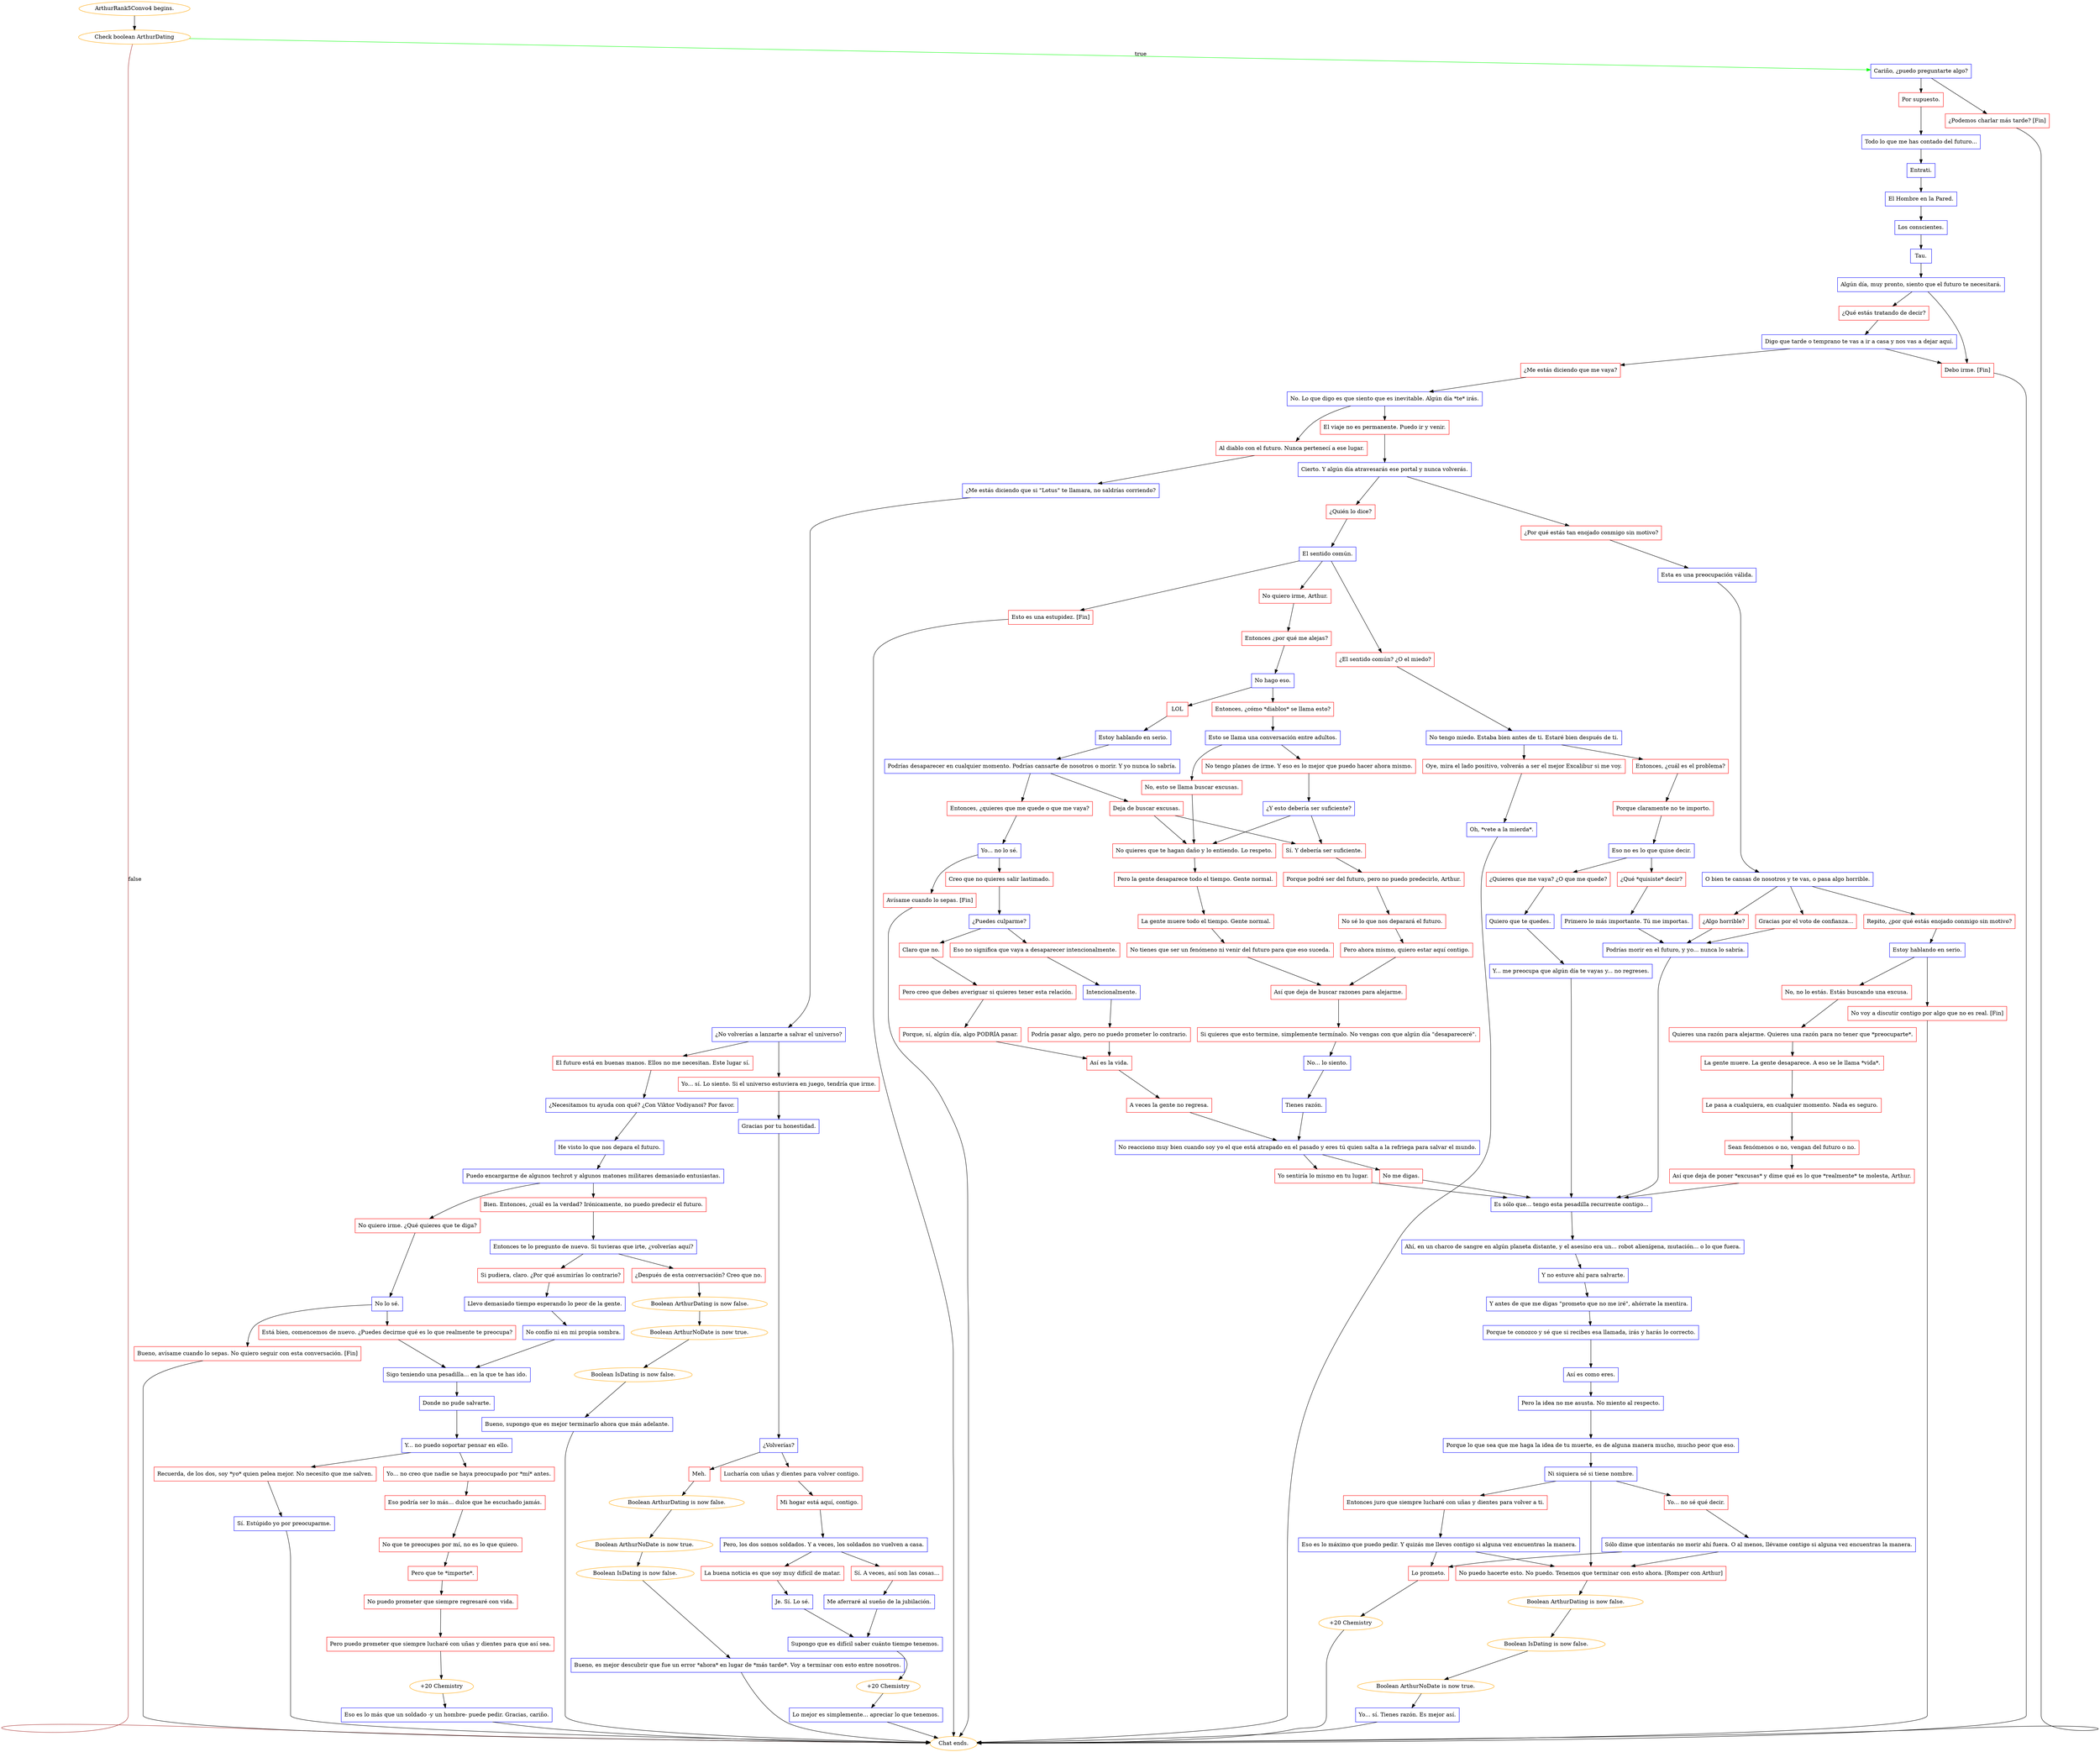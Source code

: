 digraph {
	"ArthurRank5Convo4 begins." [color=orange];
		"ArthurRank5Convo4 begins." -> j2090850787;
	j2090850787 [label="Check boolean ArthurDating",color=orange];
		j2090850787 -> j1670876855 [label=true,color=green];
		j2090850787 -> "Chat ends." [label=false,color=brown];
	j1670876855 [label="Cariño, ¿puedo preguntarte algo?",shape=box,color=blue];
		j1670876855 -> j461816314;
		j1670876855 -> j1951660332;
	"Chat ends." [color=orange];
	j461816314 [label="Por supuesto.",shape=box,color=red];
		j461816314 -> j1220658134;
	j1951660332 [label="¿Podemos charlar más tarde? [Fin]",shape=box,color=red];
		j1951660332 -> "Chat ends.";
	j1220658134 [label="Todo lo que me has contado del futuro...",shape=box,color=blue];
		j1220658134 -> j3354128564;
	j3354128564 [label="Entrati.",shape=box,color=blue];
		j3354128564 -> j3088579762;
	j3088579762 [label="El Hombre en la Pared.",shape=box,color=blue];
		j3088579762 -> j2014373692;
	j2014373692 [label="Los conscientes.",shape=box,color=blue];
		j2014373692 -> j3250478100;
	j3250478100 [label="Tau.",shape=box,color=blue];
		j3250478100 -> j1657016091;
	j1657016091 [label="Algún día, muy pronto, siento que el futuro te necesitará.",shape=box,color=blue];
		j1657016091 -> j1269808394;
		j1657016091 -> j1262036546;
	j1269808394 [label="¿Qué estás tratando de decir?",shape=box,color=red];
		j1269808394 -> j1289235439;
	j1262036546 [label="Debo irme. [Fin]",shape=box,color=red];
		j1262036546 -> "Chat ends.";
	j1289235439 [label="Digo que tarde o temprano te vas a ir a casa y nos vas a dejar aquí.",shape=box,color=blue];
		j1289235439 -> j2723310017;
		j1289235439 -> j1262036546;
	j2723310017 [label="¿Me estás diciendo que me vaya?",shape=box,color=red];
		j2723310017 -> j4169260057;
	j4169260057 [label="No. Lo que digo es que siento que es inevitable. Algún día *te* irás.",shape=box,color=blue];
		j4169260057 -> j1826252946;
		j4169260057 -> j2583246173;
	j1826252946 [label="El viaje no es permanente. Puedo ir y venir.",shape=box,color=red];
		j1826252946 -> j4213979941;
	j2583246173 [label="Al diablo con el futuro. Nunca pertenecí a ese lugar.",shape=box,color=red];
		j2583246173 -> j3792249618;
	j4213979941 [label="Cierto. Y algún día atravesarás ese portal y nunca volverás.",shape=box,color=blue];
		j4213979941 -> j94826636;
		j4213979941 -> j3121727109;
	j3792249618 [label="¿Me estás diciendo que si \"Lotus\" te llamara, no saldrías corriendo?",shape=box,color=blue];
		j3792249618 -> j3131047112;
	j94826636 [label="¿Por qué estás tan enojado conmigo sin motivo?",shape=box,color=red];
		j94826636 -> j3604314615;
	j3121727109 [label="¿Quién lo dice?",shape=box,color=red];
		j3121727109 -> j834410879;
	j3131047112 [label="¿No volverías a lanzarte a salvar el universo?",shape=box,color=blue];
		j3131047112 -> j1282296179;
		j3131047112 -> j2577291107;
	j3604314615 [label="Esta es una preocupación válida.",shape=box,color=blue];
		j3604314615 -> j334691158;
	j834410879 [label="El sentido común.",shape=box,color=blue];
		j834410879 -> j3020207573;
		j834410879 -> j1324794078;
		j834410879 -> j1756324917;
	j1282296179 [label="El futuro está en buenas manos. Ellos no me necesitan. Este lugar sí.",shape=box,color=red];
		j1282296179 -> j2227755236;
	j2577291107 [label="Yo... sí. Lo siento. Si el universo estuviera en juego, tendría que irme.",shape=box,color=red];
		j2577291107 -> j1025576443;
	j334691158 [label="O bien te cansas de nosotros y te vas, o pasa algo horrible.",shape=box,color=blue];
		j334691158 -> j2460790985;
		j334691158 -> j1095833490;
		j334691158 -> j186136868;
	j3020207573 [label="¿El sentido común? ¿O el miedo?",shape=box,color=red];
		j3020207573 -> j4238289212;
	j1324794078 [label="Esto es una estupidez. [Fin]",shape=box,color=red];
		j1324794078 -> "Chat ends.";
	j1756324917 [label="No quiero irme, Arthur.",shape=box,color=red];
		j1756324917 -> j3539059240;
	j2227755236 [label="¿Necesitamos tu ayuda con qué? ¿Con Viktor Vodiyanoi? Por favor.",shape=box,color=blue];
		j2227755236 -> j2198302899;
	j1025576443 [label="Gracias por tu honestidad.",shape=box,color=blue];
		j1025576443 -> j1526545988;
	j2460790985 [label="¿Algo horrible?",shape=box,color=red];
		j2460790985 -> j2562560703;
	j1095833490 [label="Gracias por el voto de confianza...",shape=box,color=red];
		j1095833490 -> j2562560703;
	j186136868 [label="Repito, ¿por qué estás enojado conmigo sin motivo?",shape=box,color=red];
		j186136868 -> j454052428;
	j4238289212 [label="No tengo miedo. Estaba bien antes de ti. Estaré bien después de ti.",shape=box,color=blue];
		j4238289212 -> j3228825786;
		j4238289212 -> j4155765220;
	j3539059240 [label="Entonces ¿por qué me alejas?",shape=box,color=red];
		j3539059240 -> j3049633915;
	j2198302899 [label="He visto lo que nos depara el futuro.",shape=box,color=blue];
		j2198302899 -> j2016262382;
	j1526545988 [label="¿Volverías?",shape=box,color=blue];
		j1526545988 -> j722181331;
		j1526545988 -> j3009509745;
	j2562560703 [label="Podrías morir en el futuro, y yo... nunca lo sabría.",shape=box,color=blue];
		j2562560703 -> j1768563879;
	j454052428 [label="Estoy hablando en serio.",shape=box,color=blue];
		j454052428 -> j2193144316;
		j454052428 -> j4001510554;
	j3228825786 [label="Entonces, ¿cuál es el problema?",shape=box,color=red];
		j3228825786 -> j1205020126;
	j4155765220 [label="Oye, mira el lado positivo, volverás a ser el mejor Excalibur si me voy.",shape=box,color=red];
		j4155765220 -> j971600682;
	j3049633915 [label="No hago eso.",shape=box,color=blue];
		j3049633915 -> j2578580254;
		j3049633915 -> j1600423231;
	j2016262382 [label="Puedo encargarme de algunos techrot y algunos matones militares demasiado entusiastas.",shape=box,color=blue];
		j2016262382 -> j1310897532;
		j2016262382 -> j2568771852;
	j722181331 [label="Lucharía con uñas y dientes para volver contigo.",shape=box,color=red];
		j722181331 -> j9157194;
	j3009509745 [label="Meh.",shape=box,color=red];
		j3009509745 -> j2822756136;
	j1768563879 [label="Es sólo que... tengo esta pesadilla recurrente contigo...",shape=box,color=blue];
		j1768563879 -> j2010478557;
	j2193144316 [label="No, no lo estás. Estás buscando una excusa.",shape=box,color=red];
		j2193144316 -> j3552173857;
	j4001510554 [label="No voy a discutir contigo por algo que no es real. [Fin]",shape=box,color=red];
		j4001510554 -> "Chat ends.";
	j1205020126 [label="Porque claramente no te importo.",shape=box,color=red];
		j1205020126 -> j2663647031;
	j971600682 [label="Oh, *vete a la mierda*.",shape=box,color=blue];
		j971600682 -> "Chat ends.";
	j2578580254 [label="LOL",shape=box,color=red];
		j2578580254 -> j592969717;
	j1600423231 [label="Entonces, ¿cómo *diablos* se llama esto?",shape=box,color=red];
		j1600423231 -> j2356704933;
	j1310897532 [label="Bien. Entonces, ¿cuál es la verdad? Irónicamente, no puedo predecir el futuro.",shape=box,color=red];
		j1310897532 -> j2697338498;
	j2568771852 [label="No quiero irme. ¿Qué quieres que te diga?",shape=box,color=red];
		j2568771852 -> j2494807753;
	j9157194 [label="Mi hogar está aquí, contigo.",shape=box,color=red];
		j9157194 -> j3637086919;
	j2822756136 [label="Boolean ArthurDating is now false.",color=orange];
		j2822756136 -> j703521211;
	j2010478557 [label="Ahí, en un charco de sangre en algún planeta distante, y el asesino era un... robot alienígena, mutación... o lo que fuera.",shape=box,color=blue];
		j2010478557 -> j2990886829;
	j3552173857 [label="Quieres una razón para alejarme. Quieres una razón para no tener que *preocuparte*.",shape=box,color=red];
		j3552173857 -> j1858432530;
	j2663647031 [label="Eso no es lo que quise decir.",shape=box,color=blue];
		j2663647031 -> j2130099207;
		j2663647031 -> j941357114;
	j592969717 [label="Estoy hablando en serio.",shape=box,color=blue];
		j592969717 -> j2168976927;
	j2356704933 [label="Esto se llama una conversación entre adultos.",shape=box,color=blue];
		j2356704933 -> j1945549251;
		j2356704933 -> j2275324450;
	j2697338498 [label="Entonces te lo pregunto de nuevo. Si tuvieras que irte, ¿volverías aquí?",shape=box,color=blue];
		j2697338498 -> j3614892660;
		j2697338498 -> j875188839;
	j2494807753 [label="No lo sé.",shape=box,color=blue];
		j2494807753 -> j2358156417;
		j2494807753 -> j1842665127;
	j3637086919 [label="Pero, los dos somos soldados. Y a veces, los soldados no vuelven a casa.",shape=box,color=blue];
		j3637086919 -> j796111863;
		j3637086919 -> j2138750232;
	j703521211 [label="Boolean ArthurNoDate is now true.",color=orange];
		j703521211 -> j2519282301;
	j2990886829 [label="Y no estuve ahí para salvarte.",shape=box,color=blue];
		j2990886829 -> j3854163177;
	j1858432530 [label="La gente muere. La gente desaparece. A eso se le llama *vida*.",shape=box,color=red];
		j1858432530 -> j2760878523;
	j2130099207 [label="¿Quieres que me vaya? ¿O que me quede?",shape=box,color=red];
		j2130099207 -> j418700037;
	j941357114 [label="¿Qué *quisiste* decir?",shape=box,color=red];
		j941357114 -> j661357905;
	j2168976927 [label="Podrías desaparecer en cualquier momento. Podrías cansarte de nosotros o morir. Y yo nunca lo sabría.",shape=box,color=blue];
		j2168976927 -> j3039822527;
		j2168976927 -> j1396102783;
	j1945549251 [label="No, esto se llama buscar excusas.",shape=box,color=red];
		j1945549251 -> j673126055;
	j2275324450 [label="No tengo planes de irme. Y eso es lo mejor que puedo hacer ahora mismo.",shape=box,color=red];
		j2275324450 -> j2107737462;
	j3614892660 [label="¿Después de esta conversación? Creo que no.",shape=box,color=red];
		j3614892660 -> j2212631598;
	j875188839 [label="Si pudiera, claro. ¿Por qué asumirías lo contrario?",shape=box,color=red];
		j875188839 -> j585388227;
	j2358156417 [label="Está bien, comencemos de nuevo. ¿Puedes decirme qué es lo que realmente te preocupa?",shape=box,color=red];
		j2358156417 -> j279569353;
	j1842665127 [label="Bueno, avísame cuando lo sepas. No quiero seguir con esta conversación. [Fin]",shape=box,color=red];
		j1842665127 -> "Chat ends.";
	j796111863 [label="Sí. A veces, así son las cosas...",shape=box,color=red];
		j796111863 -> j2976211181;
	j2138750232 [label="La buena noticia es que soy muy difícil de matar.",shape=box,color=red];
		j2138750232 -> j2275349038;
	j2519282301 [label="Boolean IsDating is now false.",color=orange];
		j2519282301 -> j1620572658;
	j3854163177 [label="Y antes de que me digas \"prometo que no me iré\", ahórrate la mentira.",shape=box,color=blue];
		j3854163177 -> j1192025986;
	j2760878523 [label="Le pasa a cualquiera, en cualquier momento. Nada es seguro.",shape=box,color=red];
		j2760878523 -> j3876678663;
	j418700037 [label="Quiero que te quedes.",shape=box,color=blue];
		j418700037 -> j3798954907;
	j661357905 [label="Primero lo más importante. Tú me importas.",shape=box,color=blue];
		j661357905 -> j2562560703;
	j3039822527 [label="Deja de buscar excusas.",shape=box,color=red];
		j3039822527 -> j1275406364;
		j3039822527 -> j673126055;
	j1396102783 [label="Entonces, ¿quieres que me quede o que me vaya?",shape=box,color=red];
		j1396102783 -> j883238339;
	j673126055 [label="No quieres que te hagan daño y lo entiendo. Lo respeto.",shape=box,color=red];
		j673126055 -> j499828808;
	j2107737462 [label="¿Y esto debería ser suficiente?",shape=box,color=blue];
		j2107737462 -> j1275406364;
		j2107737462 -> j673126055;
	j2212631598 [label="Boolean ArthurDating is now false.",color=orange];
		j2212631598 -> j1261130218;
	j585388227 [label="Llevo demasiado tiempo esperando lo peor de la gente.",shape=box,color=blue];
		j585388227 -> j2635204755;
	j279569353 [label="Sigo teniendo una pesadilla... en la que te has ido.",shape=box,color=blue];
		j279569353 -> j1508213721;
	j2976211181 [label="Me aferraré al sueño de la jubilación.",shape=box,color=blue];
		j2976211181 -> j1345842098;
	j2275349038 [label="Je. Sí. Lo sé.",shape=box,color=blue];
		j2275349038 -> j1345842098;
	j1620572658 [label="Bueno, es mejor descubrir que fue un error *ahora* en lugar de *más tarde*. Voy a terminar con esto entre nosotros.",shape=box,color=blue];
		j1620572658 -> "Chat ends.";
	j1192025986 [label="Porque te conozco y sé que si recibes esa llamada, irás y harás lo correcto.",shape=box,color=blue];
		j1192025986 -> j3667361209;
	j3876678663 [label="Sean fenómenos o no, vengan del futuro o no.",shape=box,color=red];
		j3876678663 -> j3994792552;
	j3798954907 [label="Y... me preocupa que algún día te vayas y... no regreses.",shape=box,color=blue];
		j3798954907 -> j1768563879;
	j1275406364 [label="Sí. Y debería ser suficiente.",shape=box,color=red];
		j1275406364 -> j1297063185;
	j883238339 [label="Yo... no lo sé.",shape=box,color=blue];
		j883238339 -> j2399880361;
		j883238339 -> j885057523;
	j499828808 [label="Pero la gente desaparece todo el tiempo. Gente normal.",shape=box,color=red];
		j499828808 -> j2030068089;
	j1261130218 [label="Boolean ArthurNoDate is now true.",color=orange];
		j1261130218 -> j2382862647;
	j2635204755 [label="No confío ni en mi propia sombra.",shape=box,color=blue];
		j2635204755 -> j279569353;
	j1508213721 [label="Donde no pude salvarte.",shape=box,color=blue];
		j1508213721 -> j4030135323;
	j1345842098 [label="Supongo que es difícil saber cuánto tiempo tenemos.",shape=box,color=blue];
		j1345842098 -> j3231281455;
	j3667361209 [label="Así es como eres.",shape=box,color=blue];
		j3667361209 -> j936106231;
	j3994792552 [label="Así que deja de poner *excusas* y dime qué es lo que *realmente* te molesta, Arthur.",shape=box,color=red];
		j3994792552 -> j1768563879;
	j1297063185 [label="Porque podré ser del futuro, pero no puedo predecirlo, Arthur.",shape=box,color=red];
		j1297063185 -> j481651603;
	j2399880361 [label="Creo que no quieres salir lastimado.",shape=box,color=red];
		j2399880361 -> j3525526187;
	j885057523 [label="Avísame cuando lo sepas. [Fin]",shape=box,color=red];
		j885057523 -> "Chat ends.";
	j2030068089 [label="La gente muere todo el tiempo. Gente normal.",shape=box,color=red];
		j2030068089 -> j2886587861;
	j2382862647 [label="Boolean IsDating is now false.",color=orange];
		j2382862647 -> j921542254;
	j4030135323 [label="Y... no puedo soportar pensar en ello.",shape=box,color=blue];
		j4030135323 -> j1409569544;
		j4030135323 -> j2386826586;
	j3231281455 [label="+20 Chemistry",color=orange];
		j3231281455 -> j1979811468;
	j936106231 [label="Pero la idea no me asusta. No miento al respecto.",shape=box,color=blue];
		j936106231 -> j2421401260;
	j481651603 [label="No sé lo que nos deparará el futuro.",shape=box,color=red];
		j481651603 -> j2224254428;
	j3525526187 [label="¿Puedes culparme?",shape=box,color=blue];
		j3525526187 -> j60307138;
		j3525526187 -> j3208539403;
	j2886587861 [label="No tienes que ser un fenómeno ni venir del futuro para que eso suceda.",shape=box,color=red];
		j2886587861 -> j2300118399;
	j921542254 [label="Bueno, supongo que es mejor terminarlo ahora que más adelante.",shape=box,color=blue];
		j921542254 -> "Chat ends.";
	j1409569544 [label="Yo... no creo que nadie se haya preocupado por *mí* antes.",shape=box,color=red];
		j1409569544 -> j3676661484;
	j2386826586 [label="Recuerda, de los dos, soy *yo* quien pelea mejor. No necesito que me salven.",shape=box,color=red];
		j2386826586 -> j3198630239;
	j1979811468 [label="Lo mejor es simplemente... apreciar lo que tenemos.",shape=box,color=blue];
		j1979811468 -> "Chat ends.";
	j2421401260 [label="Porque lo que sea que me haga la idea de tu muerte, es de alguna manera mucho, mucho peor que eso.",shape=box,color=blue];
		j2421401260 -> j2340931221;
	j2224254428 [label="Pero ahora mismo, quiero estar aquí contigo.",shape=box,color=red];
		j2224254428 -> j2300118399;
	j60307138 [label="Claro que no.",shape=box,color=red];
		j60307138 -> j218529503;
	j3208539403 [label="Eso no significa que vaya a desaparecer intencionalmente.",shape=box,color=red];
		j3208539403 -> j2979705401;
	j2300118399 [label="Así que deja de buscar razones para alejarme.",shape=box,color=red];
		j2300118399 -> j1806947695;
	j3676661484 [label="Eso podría ser lo más... dulce que he escuchado jamás.",shape=box,color=red];
		j3676661484 -> j404239600;
	j3198630239 [label="Sí. Estúpido yo por preocuparme.",shape=box,color=blue];
		j3198630239 -> "Chat ends.";
	j2340931221 [label="Ni siquiera sé si tiene nombre.",shape=box,color=blue];
		j2340931221 -> j1497895141;
		j2340931221 -> j3517817841;
		j2340931221 -> j1312600606;
	j218529503 [label="Pero creo que debes averiguar si quieres tener esta relación.",shape=box,color=red];
		j218529503 -> j2264159739;
	j2979705401 [label="Intencionalmente.",shape=box,color=blue];
		j2979705401 -> j3345467489;
	j1806947695 [label="Si quieres que esto termine, simplemente termínalo. No vengas con que algún día \"desapareceré\".",shape=box,color=red];
		j1806947695 -> j2661584933;
	j404239600 [label="No que te preocupes por mí, no es lo que quiero.",shape=box,color=red];
		j404239600 -> j128728318;
	j1497895141 [label="Entonces juro que siempre lucharé con uñas y dientes para volver a ti.",shape=box,color=red];
		j1497895141 -> j3528361992;
	j3517817841 [label="Yo... no sé qué decir.",shape=box,color=red];
		j3517817841 -> j788626870;
	j1312600606 [label="No puedo hacerte esto. No puedo. Tenemos que terminar con esto ahora. [Romper con Arthur]",shape=box,color=red];
		j1312600606 -> j2073135787;
	j2264159739 [label="Porque, sí, algún día, algo PODRÍA pasar.",shape=box,color=red];
		j2264159739 -> j4208662862;
	j3345467489 [label="Podría pasar algo, pero no puedo prometer lo contrario.",shape=box,color=red];
		j3345467489 -> j4208662862;
	j2661584933 [label="No... lo siento.",shape=box,color=blue];
		j2661584933 -> j2100514945;
	j128728318 [label="Pero que te *importe*.",shape=box,color=red];
		j128728318 -> j2013283513;
	j3528361992 [label="Eso es lo máximo que puedo pedir. Y quizás me lleves contigo si alguna vez encuentras la manera.",shape=box,color=blue];
		j3528361992 -> j688334686;
		j3528361992 -> j1312600606;
	j788626870 [label="Sólo dime que intentarás no morir ahí fuera. O al menos, llévame contigo si alguna vez encuentras la manera.",shape=box,color=blue];
		j788626870 -> j688334686;
		j788626870 -> j1312600606;
	j2073135787 [label="Boolean ArthurDating is now false.",color=orange];
		j2073135787 -> j67907720;
	j4208662862 [label="Así es la vida.",shape=box,color=red];
		j4208662862 -> j4080498678;
	j2100514945 [label="Tienes razón.",shape=box,color=blue];
		j2100514945 -> j790784300;
	j2013283513 [label="No puedo prometer que siempre regresaré con vida.",shape=box,color=red];
		j2013283513 -> j4207843086;
	j688334686 [label="Lo prometo.",shape=box,color=red];
		j688334686 -> j2895199346;
	j67907720 [label="Boolean IsDating is now false.",color=orange];
		j67907720 -> j2343534751;
	j4080498678 [label="A veces la gente no regresa.",shape=box,color=red];
		j4080498678 -> j790784300;
	j790784300 [label="No reacciono muy bien cuando soy yo el que está atrapado en el pasado y eres tú quien salta a la refriega para salvar el mundo.",shape=box,color=blue];
		j790784300 -> j2110325767;
		j790784300 -> j1046682339;
	j4207843086 [label="Pero puedo prometer que siempre lucharé con uñas y dientes para que así sea.",shape=box,color=red];
		j4207843086 -> j1132369250;
	j2895199346 [label="+20 Chemistry",color=orange];
		j2895199346 -> "Chat ends.";
	j2343534751 [label="Boolean ArthurNoDate is now true.",color=orange];
		j2343534751 -> j2810055967;
	j2110325767 [label="No me digas.",shape=box,color=red];
		j2110325767 -> j1768563879;
	j1046682339 [label="Yo sentiría lo mismo en tu lugar.",shape=box,color=red];
		j1046682339 -> j1768563879;
	j1132369250 [label="+20 Chemistry",color=orange];
		j1132369250 -> j163953719;
	j2810055967 [label="Yo... sí. Tienes razón. Es mejor así.",shape=box,color=blue];
		j2810055967 -> "Chat ends.";
	j163953719 [label="Eso es lo más que un soldado -y un hombre- puede pedir. Gracias, cariño.",shape=box,color=blue];
		j163953719 -> "Chat ends.";
}